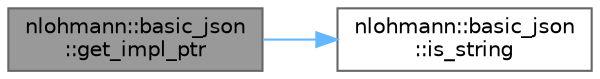 digraph "nlohmann::basic_json::get_impl_ptr"
{
 // LATEX_PDF_SIZE
  bgcolor="transparent";
  edge [fontname=Helvetica,fontsize=10,labelfontname=Helvetica,labelfontsize=10];
  node [fontname=Helvetica,fontsize=10,shape=box,height=0.2,width=0.4];
  rankdir="LR";
  Node1 [label="nlohmann::basic_json\l::get_impl_ptr",height=0.2,width=0.4,color="gray40", fillcolor="grey60", style="filled", fontcolor="black",tooltip="get a pointer to the value (string)"];
  Node1 -> Node2 [color="steelblue1",style="solid"];
  Node2 [label="nlohmann::basic_json\l::is_string",height=0.2,width=0.4,color="grey40", fillcolor="white", style="filled",URL="$a01659.html#ab303d17366c26fca12242c7f8def1bb7",tooltip="return whether value is a string"];
}
